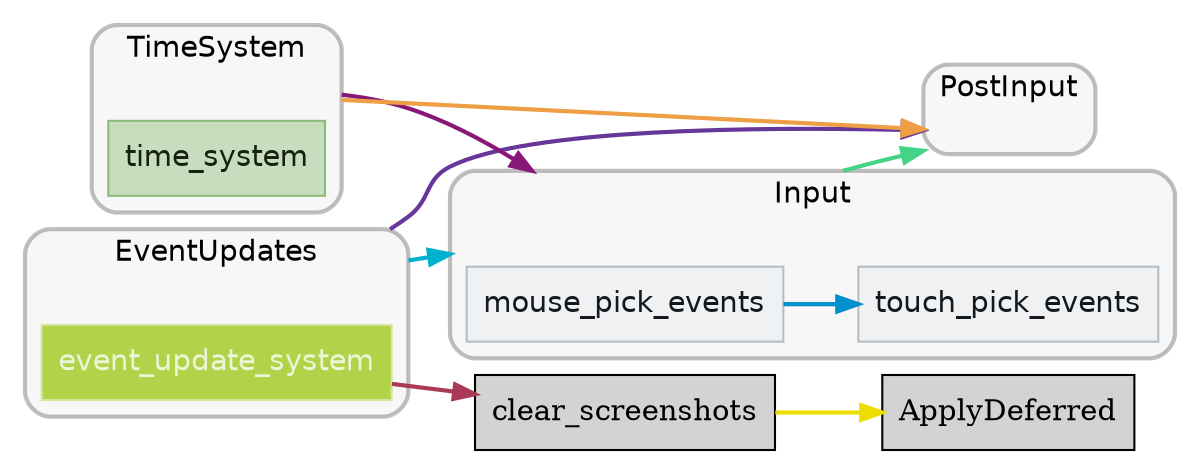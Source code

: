 digraph "" {
	"compound"="true";
	"splines"="spline";
	"rankdir"="LR";
	"bgcolor"="white";
	"fontname"="Helvetica";
	"nodesep"="0.15";
	edge ["penwidth"="2"];
	node ["shape"="box", "style"="filled"];
	subgraph "clusternode_Set(1)" {
		"style"="rounded,filled";
		"label"="EventUpdates";
		"tooltip"="EventUpdates";
		"fillcolor"="#00000008";
		"fontcolor"="#000000";
		"color"="#00000040";
		"penwidth"="2";
		"set_marker_node_Set(1)" ["style"="invis", "label"="", "shape"="point"]
		"node_System(0)" ["label"="event_update_system", "tooltip"="bevy_ecs::event::update::event_update_system", "fillcolor"="#b0d34a", "fontname"="Helvetica", "fontcolor"="#edf5d5", "color"="#d3e69c", "penwidth"="1"]
	}
	
	subgraph "clusternode_Set(3)" {
		"style"="rounded,filled";
		"label"="TimeSystem";
		"tooltip"="TimeSystem";
		"fillcolor"="#00000008";
		"fontcolor"="#000000";
		"color"="#00000040";
		"penwidth"="2";
		"set_marker_node_Set(3)" ["style"="invis", "label"="", "shape"="point"]
		"node_System(1)" ["label"="time_system", "tooltip"="bevy_time::time_system", "fillcolor"="#c7ddbd", "fontname"="Helvetica", "fontcolor"="#162111", "color"="#8dba79", "penwidth"="1"]
	}
	
	subgraph "clusternode_Set(7)" {
		"style"="rounded,filled";
		"label"="Input";
		"tooltip"="Input";
		"fillcolor"="#00000008";
		"fontcolor"="#000000";
		"color"="#00000040";
		"penwidth"="2";
		"set_marker_node_Set(7)" ["style"="invis", "label"="", "shape"="point"]
		"node_System(3)" ["label"="mouse_pick_events", "tooltip"="bevy_picking::input::mouse_pick_events", "fillcolor"="#eff1f3", "fontname"="Helvetica", "fontcolor"="#15191d", "color"="#b4bec7", "penwidth"="1"]
		"node_System(4)" ["label"="touch_pick_events", "tooltip"="bevy_picking::input::touch_pick_events", "fillcolor"="#eff1f3", "fontname"="Helvetica", "fontcolor"="#15191d", "color"="#b4bec7", "penwidth"="1"]
	}
	
	subgraph "clusternode_Set(9)" {
		"style"="rounded,filled";
		"label"="PostInput";
		"tooltip"="PostInput";
		"fillcolor"="#00000008";
		"fontcolor"="#000000";
		"color"="#00000040";
		"penwidth"="2";
		"set_marker_node_Set(9)" ["style"="invis", "label"="", "shape"="point"]
	}
	
	"node_System(2)" ["label"="clear_screenshots", "tooltip"="bevy_render::view::window::screenshot::clear_screenshots"]
	"node_System(2)" -> "ApplyDeferred" ["lhead"="", "ltail"="", "tooltip"="clear_screenshots → SystemTypeSet(fn bevy_ecs::schedule::executor::ApplyDeferred())", "color"="#eede00"]
	"set_marker_node_Set(3)" -> "set_marker_node_Set(7)" ["lhead"="clusternode_Set(7)", "ltail"="clusternode_Set(3)", "tooltip"="TimeSystem → Input", "color"="#881877"]
	"set_marker_node_Set(1)" -> "set_marker_node_Set(7)" ["lhead"="clusternode_Set(7)", "ltail"="clusternode_Set(1)", "tooltip"="EventUpdates → Input", "color"="#00b0cc"]
	"node_System(0)" -> "node_System(2)" ["lhead"="", "ltail"="", "tooltip"="SystemTypeSet(fn bevy_ecs::system::exclusive_function_system::ExclusiveFunctionSystem<fn(bevy_ecs::system::system_param::Local<bevy_ecs::component::Tick>), bevy_ecs::event::update::event_update_system>()) → clear_screenshots", "color"="#aa3a55"]
	"set_marker_node_Set(7)" -> "set_marker_node_Set(9)" ["lhead"="clusternode_Set(9)", "ltail"="clusternode_Set(7)", "tooltip"="Input → PostInput", "color"="#44d488"]
	"node_System(3)" -> "node_System(4)" ["lhead"="", "ltail"="", "tooltip"="mouse_pick_events → touch_pick_events", "color"="#0090cc"]
	"set_marker_node_Set(3)" -> "set_marker_node_Set(9)" ["lhead"="clusternode_Set(9)", "ltail"="clusternode_Set(3)", "tooltip"="TimeSystem → PostInput", "color"="#ee9e44"]
	"set_marker_node_Set(1)" -> "set_marker_node_Set(9)" ["lhead"="clusternode_Set(9)", "ltail"="clusternode_Set(1)", "tooltip"="EventUpdates → PostInput", "color"="#663699"]
}
